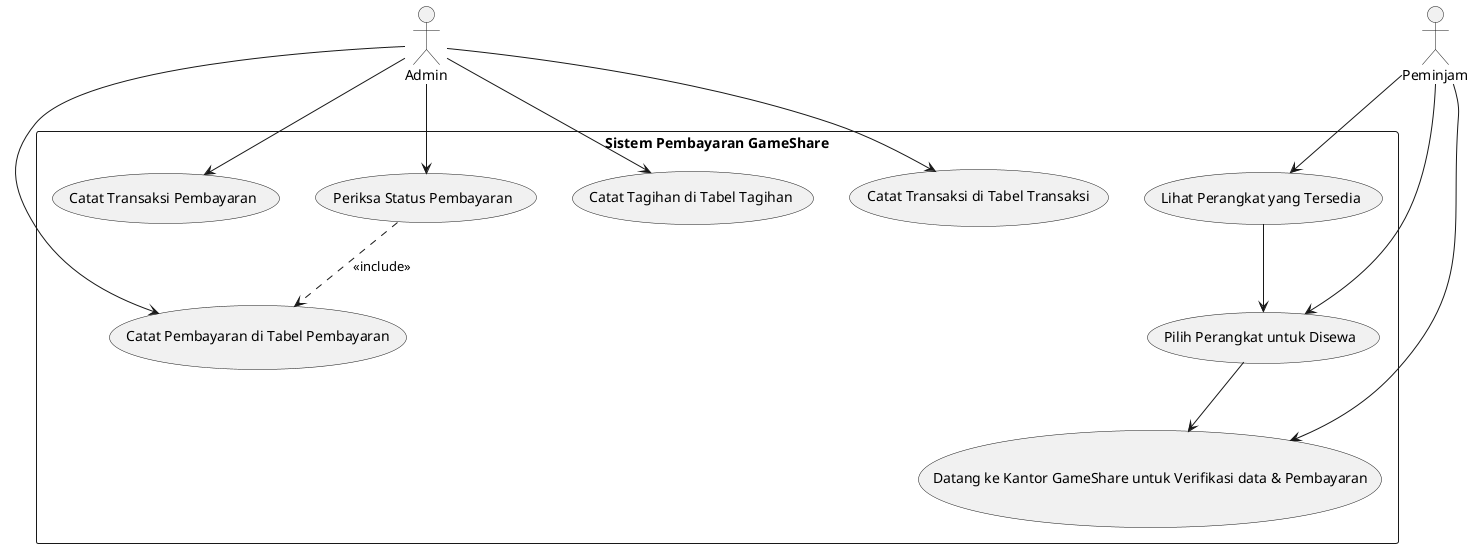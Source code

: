 @startuml usecase
actor Peminjam
actor Admin

rectangle "Sistem Pembayaran GameShare" {
    Peminjam --> (Lihat Perangkat yang Tersedia)
    Peminjam --> (Pilih Perangkat untuk Disewa)
    Peminjam --> (Datang ke Kantor GameShare untuk Verifikasi data & Pembayaran)

    (Lihat Perangkat yang Tersedia) --> (Pilih Perangkat untuk Disewa)
    (Pilih Perangkat untuk Disewa) --> (Datang ke Kantor GameShare untuk Verifikasi data & Pembayaran)

    Admin --> (Catat Transaksi Pembayaran)
    Admin --> (Periksa Status Pembayaran)
    Admin --> (Catat Pembayaran di Tabel Pembayaran)
    Admin --> (Catat Tagihan di Tabel Tagihan)
    Admin --> (Catat Transaksi di Tabel Transaksi)
}


(Periksa Status Pembayaran) .down.> (Catat Pembayaran di Tabel Pembayaran) : <<include>>
@enduml
